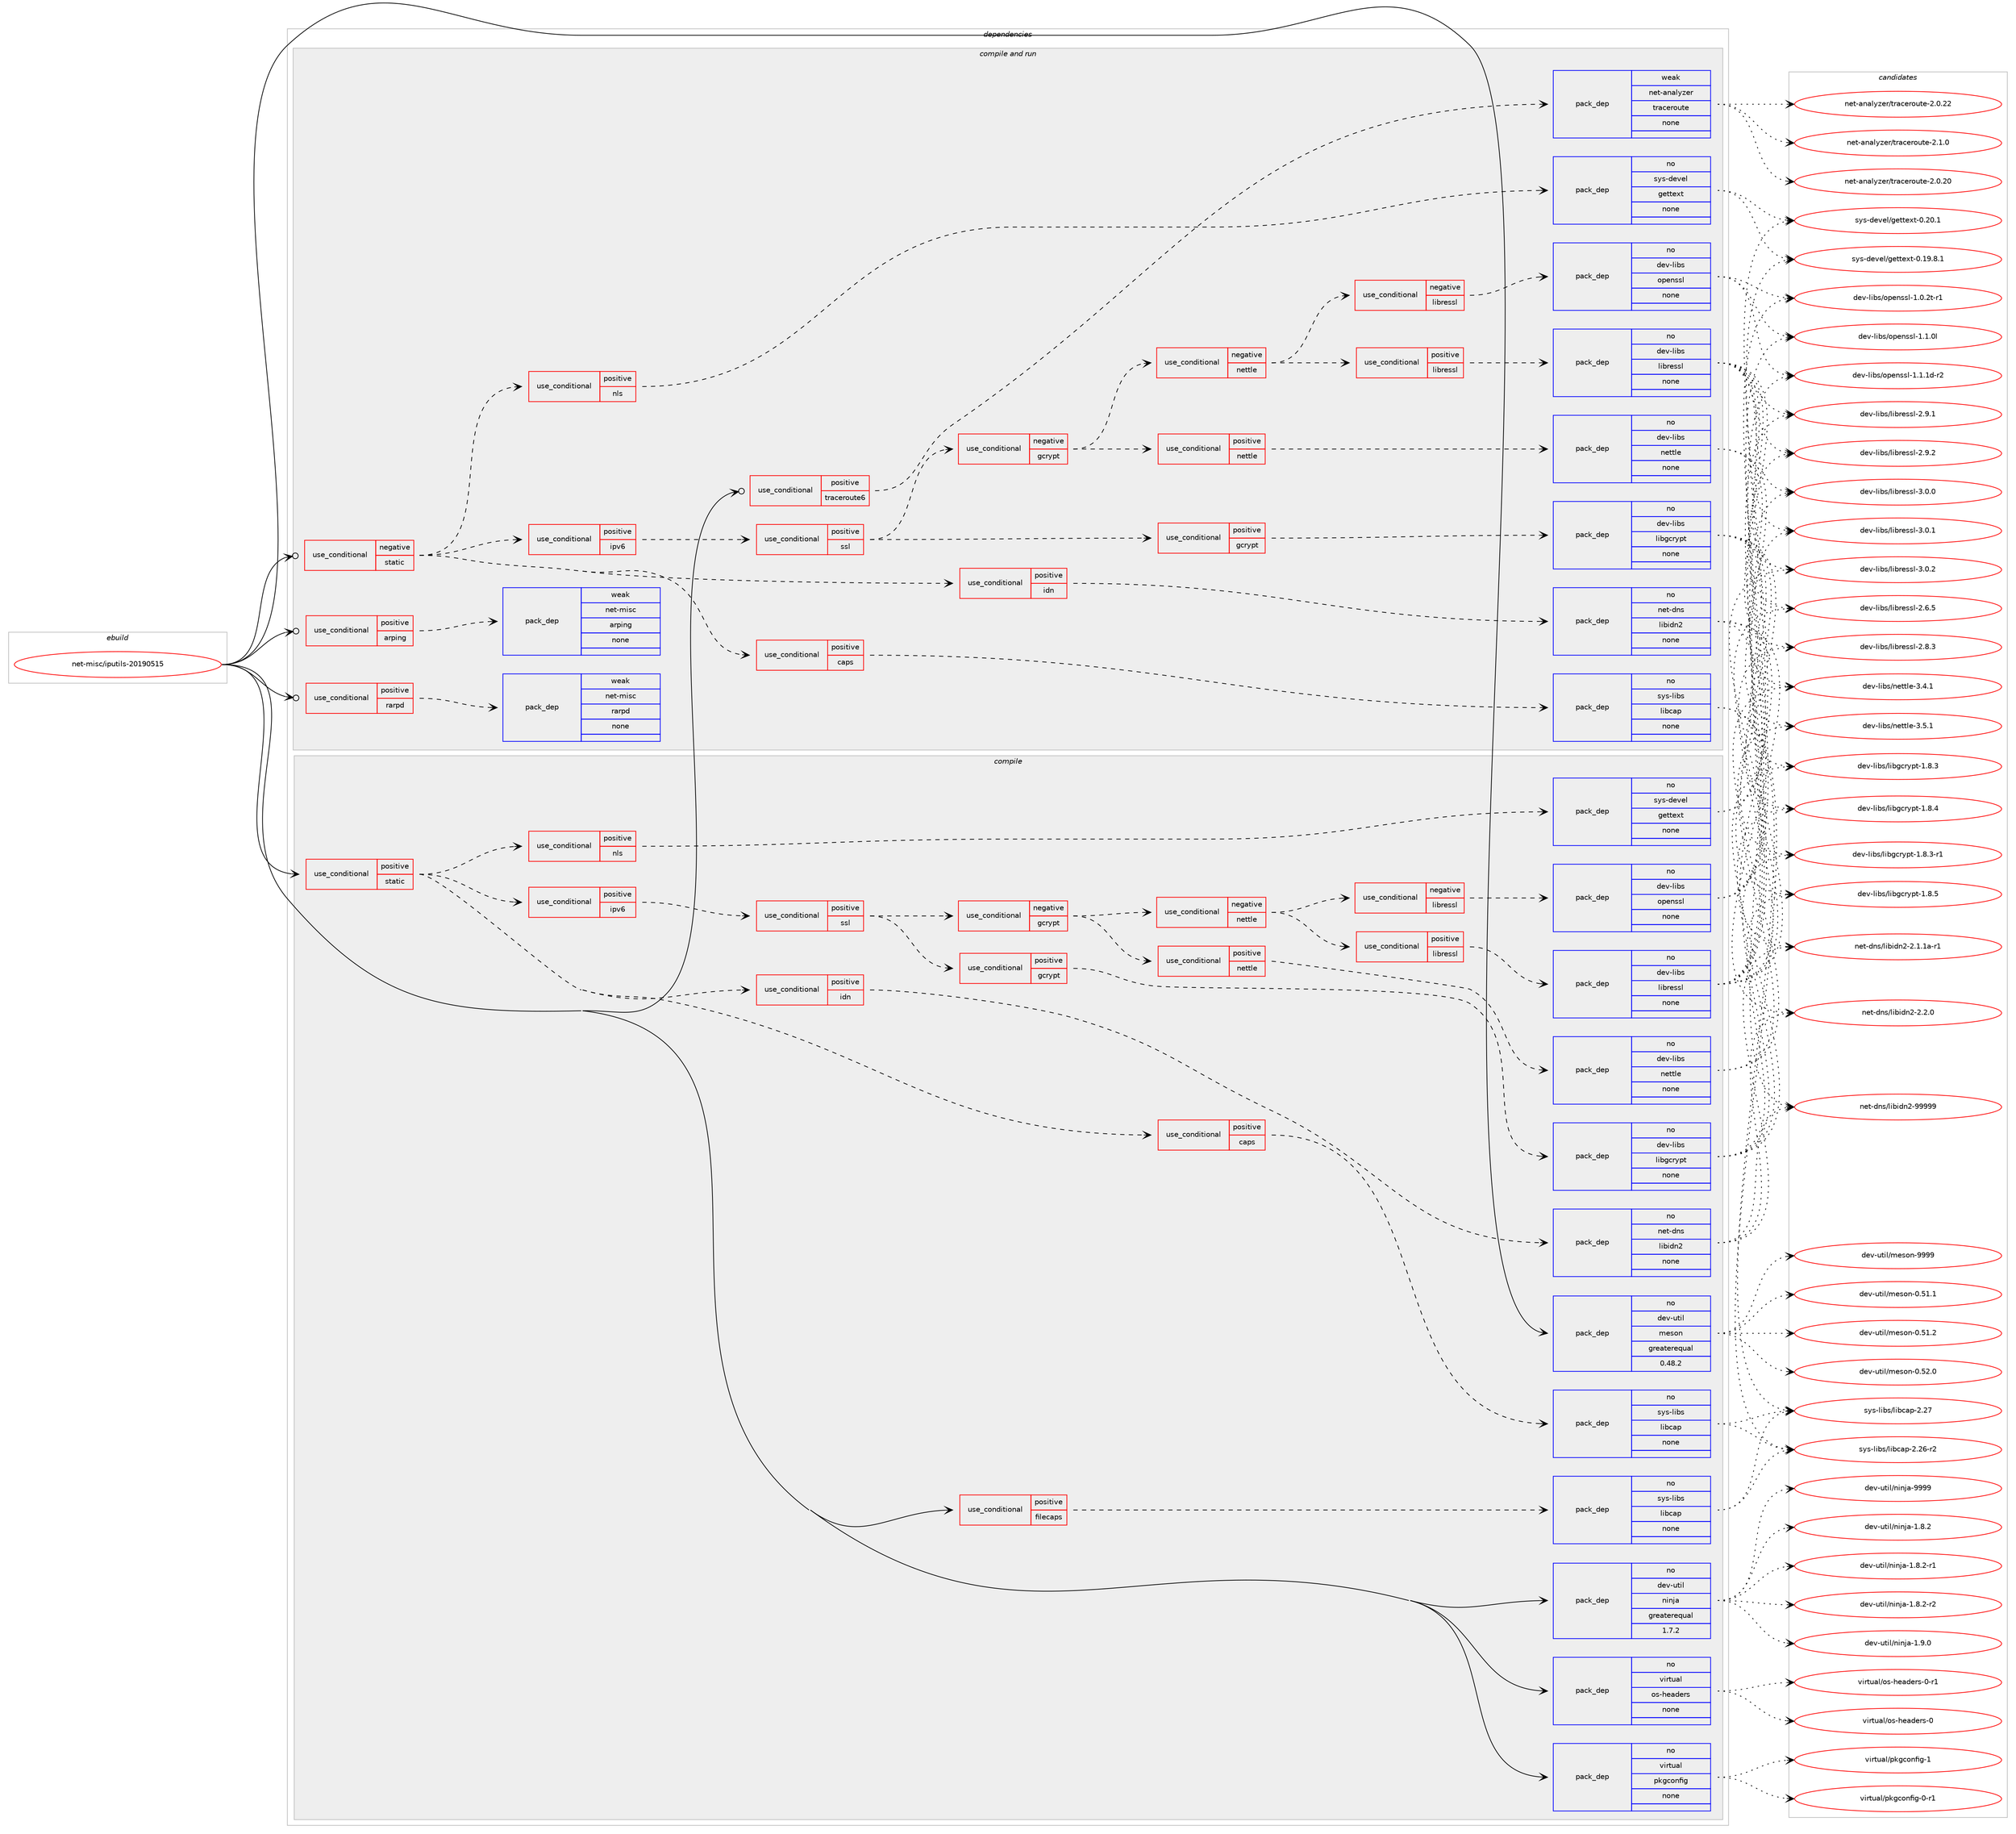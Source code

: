 digraph prolog {

# *************
# Graph options
# *************

newrank=true;
concentrate=true;
compound=true;
graph [rankdir=LR,fontname=Helvetica,fontsize=10,ranksep=1.5];#, ranksep=2.5, nodesep=0.2];
edge  [arrowhead=vee];
node  [fontname=Helvetica,fontsize=10];

# **********
# The ebuild
# **********

subgraph cluster_leftcol {
color=gray;
rank=same;
label=<<i>ebuild</i>>;
id [label="net-misc/iputils-20190515", color=red, width=4, href="../net-misc/iputils-20190515.svg"];
}

# ****************
# The dependencies
# ****************

subgraph cluster_midcol {
color=gray;
label=<<i>dependencies</i>>;
subgraph cluster_compile {
fillcolor="#eeeeee";
style=filled;
label=<<i>compile</i>>;
subgraph cond203311 {
dependency833709 [label=<<TABLE BORDER="0" CELLBORDER="1" CELLSPACING="0" CELLPADDING="4"><TR><TD ROWSPAN="3" CELLPADDING="10">use_conditional</TD></TR><TR><TD>positive</TD></TR><TR><TD>filecaps</TD></TR></TABLE>>, shape=none, color=red];
subgraph pack615785 {
dependency833710 [label=<<TABLE BORDER="0" CELLBORDER="1" CELLSPACING="0" CELLPADDING="4" WIDTH="220"><TR><TD ROWSPAN="6" CELLPADDING="30">pack_dep</TD></TR><TR><TD WIDTH="110">no</TD></TR><TR><TD>sys-libs</TD></TR><TR><TD>libcap</TD></TR><TR><TD>none</TD></TR><TR><TD></TD></TR></TABLE>>, shape=none, color=blue];
}
dependency833709:e -> dependency833710:w [weight=20,style="dashed",arrowhead="vee"];
}
id:e -> dependency833709:w [weight=20,style="solid",arrowhead="vee"];
subgraph cond203312 {
dependency833711 [label=<<TABLE BORDER="0" CELLBORDER="1" CELLSPACING="0" CELLPADDING="4"><TR><TD ROWSPAN="3" CELLPADDING="10">use_conditional</TD></TR><TR><TD>positive</TD></TR><TR><TD>static</TD></TR></TABLE>>, shape=none, color=red];
subgraph cond203313 {
dependency833712 [label=<<TABLE BORDER="0" CELLBORDER="1" CELLSPACING="0" CELLPADDING="4"><TR><TD ROWSPAN="3" CELLPADDING="10">use_conditional</TD></TR><TR><TD>positive</TD></TR><TR><TD>caps</TD></TR></TABLE>>, shape=none, color=red];
subgraph pack615786 {
dependency833713 [label=<<TABLE BORDER="0" CELLBORDER="1" CELLSPACING="0" CELLPADDING="4" WIDTH="220"><TR><TD ROWSPAN="6" CELLPADDING="30">pack_dep</TD></TR><TR><TD WIDTH="110">no</TD></TR><TR><TD>sys-libs</TD></TR><TR><TD>libcap</TD></TR><TR><TD>none</TD></TR><TR><TD></TD></TR></TABLE>>, shape=none, color=blue];
}
dependency833712:e -> dependency833713:w [weight=20,style="dashed",arrowhead="vee"];
}
dependency833711:e -> dependency833712:w [weight=20,style="dashed",arrowhead="vee"];
subgraph cond203314 {
dependency833714 [label=<<TABLE BORDER="0" CELLBORDER="1" CELLSPACING="0" CELLPADDING="4"><TR><TD ROWSPAN="3" CELLPADDING="10">use_conditional</TD></TR><TR><TD>positive</TD></TR><TR><TD>idn</TD></TR></TABLE>>, shape=none, color=red];
subgraph pack615787 {
dependency833715 [label=<<TABLE BORDER="0" CELLBORDER="1" CELLSPACING="0" CELLPADDING="4" WIDTH="220"><TR><TD ROWSPAN="6" CELLPADDING="30">pack_dep</TD></TR><TR><TD WIDTH="110">no</TD></TR><TR><TD>net-dns</TD></TR><TR><TD>libidn2</TD></TR><TR><TD>none</TD></TR><TR><TD></TD></TR></TABLE>>, shape=none, color=blue];
}
dependency833714:e -> dependency833715:w [weight=20,style="dashed",arrowhead="vee"];
}
dependency833711:e -> dependency833714:w [weight=20,style="dashed",arrowhead="vee"];
subgraph cond203315 {
dependency833716 [label=<<TABLE BORDER="0" CELLBORDER="1" CELLSPACING="0" CELLPADDING="4"><TR><TD ROWSPAN="3" CELLPADDING="10">use_conditional</TD></TR><TR><TD>positive</TD></TR><TR><TD>ipv6</TD></TR></TABLE>>, shape=none, color=red];
subgraph cond203316 {
dependency833717 [label=<<TABLE BORDER="0" CELLBORDER="1" CELLSPACING="0" CELLPADDING="4"><TR><TD ROWSPAN="3" CELLPADDING="10">use_conditional</TD></TR><TR><TD>positive</TD></TR><TR><TD>ssl</TD></TR></TABLE>>, shape=none, color=red];
subgraph cond203317 {
dependency833718 [label=<<TABLE BORDER="0" CELLBORDER="1" CELLSPACING="0" CELLPADDING="4"><TR><TD ROWSPAN="3" CELLPADDING="10">use_conditional</TD></TR><TR><TD>positive</TD></TR><TR><TD>gcrypt</TD></TR></TABLE>>, shape=none, color=red];
subgraph pack615788 {
dependency833719 [label=<<TABLE BORDER="0" CELLBORDER="1" CELLSPACING="0" CELLPADDING="4" WIDTH="220"><TR><TD ROWSPAN="6" CELLPADDING="30">pack_dep</TD></TR><TR><TD WIDTH="110">no</TD></TR><TR><TD>dev-libs</TD></TR><TR><TD>libgcrypt</TD></TR><TR><TD>none</TD></TR><TR><TD></TD></TR></TABLE>>, shape=none, color=blue];
}
dependency833718:e -> dependency833719:w [weight=20,style="dashed",arrowhead="vee"];
}
dependency833717:e -> dependency833718:w [weight=20,style="dashed",arrowhead="vee"];
subgraph cond203318 {
dependency833720 [label=<<TABLE BORDER="0" CELLBORDER="1" CELLSPACING="0" CELLPADDING="4"><TR><TD ROWSPAN="3" CELLPADDING="10">use_conditional</TD></TR><TR><TD>negative</TD></TR><TR><TD>gcrypt</TD></TR></TABLE>>, shape=none, color=red];
subgraph cond203319 {
dependency833721 [label=<<TABLE BORDER="0" CELLBORDER="1" CELLSPACING="0" CELLPADDING="4"><TR><TD ROWSPAN="3" CELLPADDING="10">use_conditional</TD></TR><TR><TD>positive</TD></TR><TR><TD>nettle</TD></TR></TABLE>>, shape=none, color=red];
subgraph pack615789 {
dependency833722 [label=<<TABLE BORDER="0" CELLBORDER="1" CELLSPACING="0" CELLPADDING="4" WIDTH="220"><TR><TD ROWSPAN="6" CELLPADDING="30">pack_dep</TD></TR><TR><TD WIDTH="110">no</TD></TR><TR><TD>dev-libs</TD></TR><TR><TD>nettle</TD></TR><TR><TD>none</TD></TR><TR><TD></TD></TR></TABLE>>, shape=none, color=blue];
}
dependency833721:e -> dependency833722:w [weight=20,style="dashed",arrowhead="vee"];
}
dependency833720:e -> dependency833721:w [weight=20,style="dashed",arrowhead="vee"];
subgraph cond203320 {
dependency833723 [label=<<TABLE BORDER="0" CELLBORDER="1" CELLSPACING="0" CELLPADDING="4"><TR><TD ROWSPAN="3" CELLPADDING="10">use_conditional</TD></TR><TR><TD>negative</TD></TR><TR><TD>nettle</TD></TR></TABLE>>, shape=none, color=red];
subgraph cond203321 {
dependency833724 [label=<<TABLE BORDER="0" CELLBORDER="1" CELLSPACING="0" CELLPADDING="4"><TR><TD ROWSPAN="3" CELLPADDING="10">use_conditional</TD></TR><TR><TD>positive</TD></TR><TR><TD>libressl</TD></TR></TABLE>>, shape=none, color=red];
subgraph pack615790 {
dependency833725 [label=<<TABLE BORDER="0" CELLBORDER="1" CELLSPACING="0" CELLPADDING="4" WIDTH="220"><TR><TD ROWSPAN="6" CELLPADDING="30">pack_dep</TD></TR><TR><TD WIDTH="110">no</TD></TR><TR><TD>dev-libs</TD></TR><TR><TD>libressl</TD></TR><TR><TD>none</TD></TR><TR><TD></TD></TR></TABLE>>, shape=none, color=blue];
}
dependency833724:e -> dependency833725:w [weight=20,style="dashed",arrowhead="vee"];
}
dependency833723:e -> dependency833724:w [weight=20,style="dashed",arrowhead="vee"];
subgraph cond203322 {
dependency833726 [label=<<TABLE BORDER="0" CELLBORDER="1" CELLSPACING="0" CELLPADDING="4"><TR><TD ROWSPAN="3" CELLPADDING="10">use_conditional</TD></TR><TR><TD>negative</TD></TR><TR><TD>libressl</TD></TR></TABLE>>, shape=none, color=red];
subgraph pack615791 {
dependency833727 [label=<<TABLE BORDER="0" CELLBORDER="1" CELLSPACING="0" CELLPADDING="4" WIDTH="220"><TR><TD ROWSPAN="6" CELLPADDING="30">pack_dep</TD></TR><TR><TD WIDTH="110">no</TD></TR><TR><TD>dev-libs</TD></TR><TR><TD>openssl</TD></TR><TR><TD>none</TD></TR><TR><TD></TD></TR></TABLE>>, shape=none, color=blue];
}
dependency833726:e -> dependency833727:w [weight=20,style="dashed",arrowhead="vee"];
}
dependency833723:e -> dependency833726:w [weight=20,style="dashed",arrowhead="vee"];
}
dependency833720:e -> dependency833723:w [weight=20,style="dashed",arrowhead="vee"];
}
dependency833717:e -> dependency833720:w [weight=20,style="dashed",arrowhead="vee"];
}
dependency833716:e -> dependency833717:w [weight=20,style="dashed",arrowhead="vee"];
}
dependency833711:e -> dependency833716:w [weight=20,style="dashed",arrowhead="vee"];
subgraph cond203323 {
dependency833728 [label=<<TABLE BORDER="0" CELLBORDER="1" CELLSPACING="0" CELLPADDING="4"><TR><TD ROWSPAN="3" CELLPADDING="10">use_conditional</TD></TR><TR><TD>positive</TD></TR><TR><TD>nls</TD></TR></TABLE>>, shape=none, color=red];
subgraph pack615792 {
dependency833729 [label=<<TABLE BORDER="0" CELLBORDER="1" CELLSPACING="0" CELLPADDING="4" WIDTH="220"><TR><TD ROWSPAN="6" CELLPADDING="30">pack_dep</TD></TR><TR><TD WIDTH="110">no</TD></TR><TR><TD>sys-devel</TD></TR><TR><TD>gettext</TD></TR><TR><TD>none</TD></TR><TR><TD></TD></TR></TABLE>>, shape=none, color=blue];
}
dependency833728:e -> dependency833729:w [weight=20,style="dashed",arrowhead="vee"];
}
dependency833711:e -> dependency833728:w [weight=20,style="dashed",arrowhead="vee"];
}
id:e -> dependency833711:w [weight=20,style="solid",arrowhead="vee"];
subgraph pack615793 {
dependency833730 [label=<<TABLE BORDER="0" CELLBORDER="1" CELLSPACING="0" CELLPADDING="4" WIDTH="220"><TR><TD ROWSPAN="6" CELLPADDING="30">pack_dep</TD></TR><TR><TD WIDTH="110">no</TD></TR><TR><TD>dev-util</TD></TR><TR><TD>meson</TD></TR><TR><TD>greaterequal</TD></TR><TR><TD>0.48.2</TD></TR></TABLE>>, shape=none, color=blue];
}
id:e -> dependency833730:w [weight=20,style="solid",arrowhead="vee"];
subgraph pack615794 {
dependency833731 [label=<<TABLE BORDER="0" CELLBORDER="1" CELLSPACING="0" CELLPADDING="4" WIDTH="220"><TR><TD ROWSPAN="6" CELLPADDING="30">pack_dep</TD></TR><TR><TD WIDTH="110">no</TD></TR><TR><TD>dev-util</TD></TR><TR><TD>ninja</TD></TR><TR><TD>greaterequal</TD></TR><TR><TD>1.7.2</TD></TR></TABLE>>, shape=none, color=blue];
}
id:e -> dependency833731:w [weight=20,style="solid",arrowhead="vee"];
subgraph pack615795 {
dependency833732 [label=<<TABLE BORDER="0" CELLBORDER="1" CELLSPACING="0" CELLPADDING="4" WIDTH="220"><TR><TD ROWSPAN="6" CELLPADDING="30">pack_dep</TD></TR><TR><TD WIDTH="110">no</TD></TR><TR><TD>virtual</TD></TR><TR><TD>os-headers</TD></TR><TR><TD>none</TD></TR><TR><TD></TD></TR></TABLE>>, shape=none, color=blue];
}
id:e -> dependency833732:w [weight=20,style="solid",arrowhead="vee"];
subgraph pack615796 {
dependency833733 [label=<<TABLE BORDER="0" CELLBORDER="1" CELLSPACING="0" CELLPADDING="4" WIDTH="220"><TR><TD ROWSPAN="6" CELLPADDING="30">pack_dep</TD></TR><TR><TD WIDTH="110">no</TD></TR><TR><TD>virtual</TD></TR><TR><TD>pkgconfig</TD></TR><TR><TD>none</TD></TR><TR><TD></TD></TR></TABLE>>, shape=none, color=blue];
}
id:e -> dependency833733:w [weight=20,style="solid",arrowhead="vee"];
}
subgraph cluster_compileandrun {
fillcolor="#eeeeee";
style=filled;
label=<<i>compile and run</i>>;
subgraph cond203324 {
dependency833734 [label=<<TABLE BORDER="0" CELLBORDER="1" CELLSPACING="0" CELLPADDING="4"><TR><TD ROWSPAN="3" CELLPADDING="10">use_conditional</TD></TR><TR><TD>negative</TD></TR><TR><TD>static</TD></TR></TABLE>>, shape=none, color=red];
subgraph cond203325 {
dependency833735 [label=<<TABLE BORDER="0" CELLBORDER="1" CELLSPACING="0" CELLPADDING="4"><TR><TD ROWSPAN="3" CELLPADDING="10">use_conditional</TD></TR><TR><TD>positive</TD></TR><TR><TD>caps</TD></TR></TABLE>>, shape=none, color=red];
subgraph pack615797 {
dependency833736 [label=<<TABLE BORDER="0" CELLBORDER="1" CELLSPACING="0" CELLPADDING="4" WIDTH="220"><TR><TD ROWSPAN="6" CELLPADDING="30">pack_dep</TD></TR><TR><TD WIDTH="110">no</TD></TR><TR><TD>sys-libs</TD></TR><TR><TD>libcap</TD></TR><TR><TD>none</TD></TR><TR><TD></TD></TR></TABLE>>, shape=none, color=blue];
}
dependency833735:e -> dependency833736:w [weight=20,style="dashed",arrowhead="vee"];
}
dependency833734:e -> dependency833735:w [weight=20,style="dashed",arrowhead="vee"];
subgraph cond203326 {
dependency833737 [label=<<TABLE BORDER="0" CELLBORDER="1" CELLSPACING="0" CELLPADDING="4"><TR><TD ROWSPAN="3" CELLPADDING="10">use_conditional</TD></TR><TR><TD>positive</TD></TR><TR><TD>idn</TD></TR></TABLE>>, shape=none, color=red];
subgraph pack615798 {
dependency833738 [label=<<TABLE BORDER="0" CELLBORDER="1" CELLSPACING="0" CELLPADDING="4" WIDTH="220"><TR><TD ROWSPAN="6" CELLPADDING="30">pack_dep</TD></TR><TR><TD WIDTH="110">no</TD></TR><TR><TD>net-dns</TD></TR><TR><TD>libidn2</TD></TR><TR><TD>none</TD></TR><TR><TD></TD></TR></TABLE>>, shape=none, color=blue];
}
dependency833737:e -> dependency833738:w [weight=20,style="dashed",arrowhead="vee"];
}
dependency833734:e -> dependency833737:w [weight=20,style="dashed",arrowhead="vee"];
subgraph cond203327 {
dependency833739 [label=<<TABLE BORDER="0" CELLBORDER="1" CELLSPACING="0" CELLPADDING="4"><TR><TD ROWSPAN="3" CELLPADDING="10">use_conditional</TD></TR><TR><TD>positive</TD></TR><TR><TD>ipv6</TD></TR></TABLE>>, shape=none, color=red];
subgraph cond203328 {
dependency833740 [label=<<TABLE BORDER="0" CELLBORDER="1" CELLSPACING="0" CELLPADDING="4"><TR><TD ROWSPAN="3" CELLPADDING="10">use_conditional</TD></TR><TR><TD>positive</TD></TR><TR><TD>ssl</TD></TR></TABLE>>, shape=none, color=red];
subgraph cond203329 {
dependency833741 [label=<<TABLE BORDER="0" CELLBORDER="1" CELLSPACING="0" CELLPADDING="4"><TR><TD ROWSPAN="3" CELLPADDING="10">use_conditional</TD></TR><TR><TD>positive</TD></TR><TR><TD>gcrypt</TD></TR></TABLE>>, shape=none, color=red];
subgraph pack615799 {
dependency833742 [label=<<TABLE BORDER="0" CELLBORDER="1" CELLSPACING="0" CELLPADDING="4" WIDTH="220"><TR><TD ROWSPAN="6" CELLPADDING="30">pack_dep</TD></TR><TR><TD WIDTH="110">no</TD></TR><TR><TD>dev-libs</TD></TR><TR><TD>libgcrypt</TD></TR><TR><TD>none</TD></TR><TR><TD></TD></TR></TABLE>>, shape=none, color=blue];
}
dependency833741:e -> dependency833742:w [weight=20,style="dashed",arrowhead="vee"];
}
dependency833740:e -> dependency833741:w [weight=20,style="dashed",arrowhead="vee"];
subgraph cond203330 {
dependency833743 [label=<<TABLE BORDER="0" CELLBORDER="1" CELLSPACING="0" CELLPADDING="4"><TR><TD ROWSPAN="3" CELLPADDING="10">use_conditional</TD></TR><TR><TD>negative</TD></TR><TR><TD>gcrypt</TD></TR></TABLE>>, shape=none, color=red];
subgraph cond203331 {
dependency833744 [label=<<TABLE BORDER="0" CELLBORDER="1" CELLSPACING="0" CELLPADDING="4"><TR><TD ROWSPAN="3" CELLPADDING="10">use_conditional</TD></TR><TR><TD>positive</TD></TR><TR><TD>nettle</TD></TR></TABLE>>, shape=none, color=red];
subgraph pack615800 {
dependency833745 [label=<<TABLE BORDER="0" CELLBORDER="1" CELLSPACING="0" CELLPADDING="4" WIDTH="220"><TR><TD ROWSPAN="6" CELLPADDING="30">pack_dep</TD></TR><TR><TD WIDTH="110">no</TD></TR><TR><TD>dev-libs</TD></TR><TR><TD>nettle</TD></TR><TR><TD>none</TD></TR><TR><TD></TD></TR></TABLE>>, shape=none, color=blue];
}
dependency833744:e -> dependency833745:w [weight=20,style="dashed",arrowhead="vee"];
}
dependency833743:e -> dependency833744:w [weight=20,style="dashed",arrowhead="vee"];
subgraph cond203332 {
dependency833746 [label=<<TABLE BORDER="0" CELLBORDER="1" CELLSPACING="0" CELLPADDING="4"><TR><TD ROWSPAN="3" CELLPADDING="10">use_conditional</TD></TR><TR><TD>negative</TD></TR><TR><TD>nettle</TD></TR></TABLE>>, shape=none, color=red];
subgraph cond203333 {
dependency833747 [label=<<TABLE BORDER="0" CELLBORDER="1" CELLSPACING="0" CELLPADDING="4"><TR><TD ROWSPAN="3" CELLPADDING="10">use_conditional</TD></TR><TR><TD>positive</TD></TR><TR><TD>libressl</TD></TR></TABLE>>, shape=none, color=red];
subgraph pack615801 {
dependency833748 [label=<<TABLE BORDER="0" CELLBORDER="1" CELLSPACING="0" CELLPADDING="4" WIDTH="220"><TR><TD ROWSPAN="6" CELLPADDING="30">pack_dep</TD></TR><TR><TD WIDTH="110">no</TD></TR><TR><TD>dev-libs</TD></TR><TR><TD>libressl</TD></TR><TR><TD>none</TD></TR><TR><TD></TD></TR></TABLE>>, shape=none, color=blue];
}
dependency833747:e -> dependency833748:w [weight=20,style="dashed",arrowhead="vee"];
}
dependency833746:e -> dependency833747:w [weight=20,style="dashed",arrowhead="vee"];
subgraph cond203334 {
dependency833749 [label=<<TABLE BORDER="0" CELLBORDER="1" CELLSPACING="0" CELLPADDING="4"><TR><TD ROWSPAN="3" CELLPADDING="10">use_conditional</TD></TR><TR><TD>negative</TD></TR><TR><TD>libressl</TD></TR></TABLE>>, shape=none, color=red];
subgraph pack615802 {
dependency833750 [label=<<TABLE BORDER="0" CELLBORDER="1" CELLSPACING="0" CELLPADDING="4" WIDTH="220"><TR><TD ROWSPAN="6" CELLPADDING="30">pack_dep</TD></TR><TR><TD WIDTH="110">no</TD></TR><TR><TD>dev-libs</TD></TR><TR><TD>openssl</TD></TR><TR><TD>none</TD></TR><TR><TD></TD></TR></TABLE>>, shape=none, color=blue];
}
dependency833749:e -> dependency833750:w [weight=20,style="dashed",arrowhead="vee"];
}
dependency833746:e -> dependency833749:w [weight=20,style="dashed",arrowhead="vee"];
}
dependency833743:e -> dependency833746:w [weight=20,style="dashed",arrowhead="vee"];
}
dependency833740:e -> dependency833743:w [weight=20,style="dashed",arrowhead="vee"];
}
dependency833739:e -> dependency833740:w [weight=20,style="dashed",arrowhead="vee"];
}
dependency833734:e -> dependency833739:w [weight=20,style="dashed",arrowhead="vee"];
subgraph cond203335 {
dependency833751 [label=<<TABLE BORDER="0" CELLBORDER="1" CELLSPACING="0" CELLPADDING="4"><TR><TD ROWSPAN="3" CELLPADDING="10">use_conditional</TD></TR><TR><TD>positive</TD></TR><TR><TD>nls</TD></TR></TABLE>>, shape=none, color=red];
subgraph pack615803 {
dependency833752 [label=<<TABLE BORDER="0" CELLBORDER="1" CELLSPACING="0" CELLPADDING="4" WIDTH="220"><TR><TD ROWSPAN="6" CELLPADDING="30">pack_dep</TD></TR><TR><TD WIDTH="110">no</TD></TR><TR><TD>sys-devel</TD></TR><TR><TD>gettext</TD></TR><TR><TD>none</TD></TR><TR><TD></TD></TR></TABLE>>, shape=none, color=blue];
}
dependency833751:e -> dependency833752:w [weight=20,style="dashed",arrowhead="vee"];
}
dependency833734:e -> dependency833751:w [weight=20,style="dashed",arrowhead="vee"];
}
id:e -> dependency833734:w [weight=20,style="solid",arrowhead="odotvee"];
subgraph cond203336 {
dependency833753 [label=<<TABLE BORDER="0" CELLBORDER="1" CELLSPACING="0" CELLPADDING="4"><TR><TD ROWSPAN="3" CELLPADDING="10">use_conditional</TD></TR><TR><TD>positive</TD></TR><TR><TD>arping</TD></TR></TABLE>>, shape=none, color=red];
subgraph pack615804 {
dependency833754 [label=<<TABLE BORDER="0" CELLBORDER="1" CELLSPACING="0" CELLPADDING="4" WIDTH="220"><TR><TD ROWSPAN="6" CELLPADDING="30">pack_dep</TD></TR><TR><TD WIDTH="110">weak</TD></TR><TR><TD>net-misc</TD></TR><TR><TD>arping</TD></TR><TR><TD>none</TD></TR><TR><TD></TD></TR></TABLE>>, shape=none, color=blue];
}
dependency833753:e -> dependency833754:w [weight=20,style="dashed",arrowhead="vee"];
}
id:e -> dependency833753:w [weight=20,style="solid",arrowhead="odotvee"];
subgraph cond203337 {
dependency833755 [label=<<TABLE BORDER="0" CELLBORDER="1" CELLSPACING="0" CELLPADDING="4"><TR><TD ROWSPAN="3" CELLPADDING="10">use_conditional</TD></TR><TR><TD>positive</TD></TR><TR><TD>rarpd</TD></TR></TABLE>>, shape=none, color=red];
subgraph pack615805 {
dependency833756 [label=<<TABLE BORDER="0" CELLBORDER="1" CELLSPACING="0" CELLPADDING="4" WIDTH="220"><TR><TD ROWSPAN="6" CELLPADDING="30">pack_dep</TD></TR><TR><TD WIDTH="110">weak</TD></TR><TR><TD>net-misc</TD></TR><TR><TD>rarpd</TD></TR><TR><TD>none</TD></TR><TR><TD></TD></TR></TABLE>>, shape=none, color=blue];
}
dependency833755:e -> dependency833756:w [weight=20,style="dashed",arrowhead="vee"];
}
id:e -> dependency833755:w [weight=20,style="solid",arrowhead="odotvee"];
subgraph cond203338 {
dependency833757 [label=<<TABLE BORDER="0" CELLBORDER="1" CELLSPACING="0" CELLPADDING="4"><TR><TD ROWSPAN="3" CELLPADDING="10">use_conditional</TD></TR><TR><TD>positive</TD></TR><TR><TD>traceroute6</TD></TR></TABLE>>, shape=none, color=red];
subgraph pack615806 {
dependency833758 [label=<<TABLE BORDER="0" CELLBORDER="1" CELLSPACING="0" CELLPADDING="4" WIDTH="220"><TR><TD ROWSPAN="6" CELLPADDING="30">pack_dep</TD></TR><TR><TD WIDTH="110">weak</TD></TR><TR><TD>net-analyzer</TD></TR><TR><TD>traceroute</TD></TR><TR><TD>none</TD></TR><TR><TD></TD></TR></TABLE>>, shape=none, color=blue];
}
dependency833757:e -> dependency833758:w [weight=20,style="dashed",arrowhead="vee"];
}
id:e -> dependency833757:w [weight=20,style="solid",arrowhead="odotvee"];
}
subgraph cluster_run {
fillcolor="#eeeeee";
style=filled;
label=<<i>run</i>>;
}
}

# **************
# The candidates
# **************

subgraph cluster_choices {
rank=same;
color=gray;
label=<<i>candidates</i>>;

subgraph choice615785 {
color=black;
nodesep=1;
choice11512111545108105981154710810598999711245504650544511450 [label="sys-libs/libcap-2.26-r2", color=red, width=4,href="../sys-libs/libcap-2.26-r2.svg"];
choice1151211154510810598115471081059899971124550465055 [label="sys-libs/libcap-2.27", color=red, width=4,href="../sys-libs/libcap-2.27.svg"];
dependency833710:e -> choice11512111545108105981154710810598999711245504650544511450:w [style=dotted,weight="100"];
dependency833710:e -> choice1151211154510810598115471081059899971124550465055:w [style=dotted,weight="100"];
}
subgraph choice615786 {
color=black;
nodesep=1;
choice11512111545108105981154710810598999711245504650544511450 [label="sys-libs/libcap-2.26-r2", color=red, width=4,href="../sys-libs/libcap-2.26-r2.svg"];
choice1151211154510810598115471081059899971124550465055 [label="sys-libs/libcap-2.27", color=red, width=4,href="../sys-libs/libcap-2.27.svg"];
dependency833713:e -> choice11512111545108105981154710810598999711245504650544511450:w [style=dotted,weight="100"];
dependency833713:e -> choice1151211154510810598115471081059899971124550465055:w [style=dotted,weight="100"];
}
subgraph choice615787 {
color=black;
nodesep=1;
choice11010111645100110115471081059810510011050455046494649974511449 [label="net-dns/libidn2-2.1.1a-r1", color=red, width=4,href="../net-dns/libidn2-2.1.1a-r1.svg"];
choice11010111645100110115471081059810510011050455046504648 [label="net-dns/libidn2-2.2.0", color=red, width=4,href="../net-dns/libidn2-2.2.0.svg"];
choice11010111645100110115471081059810510011050455757575757 [label="net-dns/libidn2-99999", color=red, width=4,href="../net-dns/libidn2-99999.svg"];
dependency833715:e -> choice11010111645100110115471081059810510011050455046494649974511449:w [style=dotted,weight="100"];
dependency833715:e -> choice11010111645100110115471081059810510011050455046504648:w [style=dotted,weight="100"];
dependency833715:e -> choice11010111645100110115471081059810510011050455757575757:w [style=dotted,weight="100"];
}
subgraph choice615788 {
color=black;
nodesep=1;
choice1001011184510810598115471081059810399114121112116454946564651 [label="dev-libs/libgcrypt-1.8.3", color=red, width=4,href="../dev-libs/libgcrypt-1.8.3.svg"];
choice10010111845108105981154710810598103991141211121164549465646514511449 [label="dev-libs/libgcrypt-1.8.3-r1", color=red, width=4,href="../dev-libs/libgcrypt-1.8.3-r1.svg"];
choice1001011184510810598115471081059810399114121112116454946564652 [label="dev-libs/libgcrypt-1.8.4", color=red, width=4,href="../dev-libs/libgcrypt-1.8.4.svg"];
choice1001011184510810598115471081059810399114121112116454946564653 [label="dev-libs/libgcrypt-1.8.5", color=red, width=4,href="../dev-libs/libgcrypt-1.8.5.svg"];
dependency833719:e -> choice1001011184510810598115471081059810399114121112116454946564651:w [style=dotted,weight="100"];
dependency833719:e -> choice10010111845108105981154710810598103991141211121164549465646514511449:w [style=dotted,weight="100"];
dependency833719:e -> choice1001011184510810598115471081059810399114121112116454946564652:w [style=dotted,weight="100"];
dependency833719:e -> choice1001011184510810598115471081059810399114121112116454946564653:w [style=dotted,weight="100"];
}
subgraph choice615789 {
color=black;
nodesep=1;
choice100101118451081059811547110101116116108101455146524649 [label="dev-libs/nettle-3.4.1", color=red, width=4,href="../dev-libs/nettle-3.4.1.svg"];
choice100101118451081059811547110101116116108101455146534649 [label="dev-libs/nettle-3.5.1", color=red, width=4,href="../dev-libs/nettle-3.5.1.svg"];
dependency833722:e -> choice100101118451081059811547110101116116108101455146524649:w [style=dotted,weight="100"];
dependency833722:e -> choice100101118451081059811547110101116116108101455146534649:w [style=dotted,weight="100"];
}
subgraph choice615790 {
color=black;
nodesep=1;
choice10010111845108105981154710810598114101115115108455046544653 [label="dev-libs/libressl-2.6.5", color=red, width=4,href="../dev-libs/libressl-2.6.5.svg"];
choice10010111845108105981154710810598114101115115108455046564651 [label="dev-libs/libressl-2.8.3", color=red, width=4,href="../dev-libs/libressl-2.8.3.svg"];
choice10010111845108105981154710810598114101115115108455046574649 [label="dev-libs/libressl-2.9.1", color=red, width=4,href="../dev-libs/libressl-2.9.1.svg"];
choice10010111845108105981154710810598114101115115108455046574650 [label="dev-libs/libressl-2.9.2", color=red, width=4,href="../dev-libs/libressl-2.9.2.svg"];
choice10010111845108105981154710810598114101115115108455146484648 [label="dev-libs/libressl-3.0.0", color=red, width=4,href="../dev-libs/libressl-3.0.0.svg"];
choice10010111845108105981154710810598114101115115108455146484649 [label="dev-libs/libressl-3.0.1", color=red, width=4,href="../dev-libs/libressl-3.0.1.svg"];
choice10010111845108105981154710810598114101115115108455146484650 [label="dev-libs/libressl-3.0.2", color=red, width=4,href="../dev-libs/libressl-3.0.2.svg"];
dependency833725:e -> choice10010111845108105981154710810598114101115115108455046544653:w [style=dotted,weight="100"];
dependency833725:e -> choice10010111845108105981154710810598114101115115108455046564651:w [style=dotted,weight="100"];
dependency833725:e -> choice10010111845108105981154710810598114101115115108455046574649:w [style=dotted,weight="100"];
dependency833725:e -> choice10010111845108105981154710810598114101115115108455046574650:w [style=dotted,weight="100"];
dependency833725:e -> choice10010111845108105981154710810598114101115115108455146484648:w [style=dotted,weight="100"];
dependency833725:e -> choice10010111845108105981154710810598114101115115108455146484649:w [style=dotted,weight="100"];
dependency833725:e -> choice10010111845108105981154710810598114101115115108455146484650:w [style=dotted,weight="100"];
}
subgraph choice615791 {
color=black;
nodesep=1;
choice1001011184510810598115471111121011101151151084549464846501164511449 [label="dev-libs/openssl-1.0.2t-r1", color=red, width=4,href="../dev-libs/openssl-1.0.2t-r1.svg"];
choice100101118451081059811547111112101110115115108454946494648108 [label="dev-libs/openssl-1.1.0l", color=red, width=4,href="../dev-libs/openssl-1.1.0l.svg"];
choice1001011184510810598115471111121011101151151084549464946491004511450 [label="dev-libs/openssl-1.1.1d-r2", color=red, width=4,href="../dev-libs/openssl-1.1.1d-r2.svg"];
dependency833727:e -> choice1001011184510810598115471111121011101151151084549464846501164511449:w [style=dotted,weight="100"];
dependency833727:e -> choice100101118451081059811547111112101110115115108454946494648108:w [style=dotted,weight="100"];
dependency833727:e -> choice1001011184510810598115471111121011101151151084549464946491004511450:w [style=dotted,weight="100"];
}
subgraph choice615792 {
color=black;
nodesep=1;
choice1151211154510010111810110847103101116116101120116454846495746564649 [label="sys-devel/gettext-0.19.8.1", color=red, width=4,href="../sys-devel/gettext-0.19.8.1.svg"];
choice115121115451001011181011084710310111611610112011645484650484649 [label="sys-devel/gettext-0.20.1", color=red, width=4,href="../sys-devel/gettext-0.20.1.svg"];
dependency833729:e -> choice1151211154510010111810110847103101116116101120116454846495746564649:w [style=dotted,weight="100"];
dependency833729:e -> choice115121115451001011181011084710310111611610112011645484650484649:w [style=dotted,weight="100"];
}
subgraph choice615793 {
color=black;
nodesep=1;
choice100101118451171161051084710910111511111045484653494649 [label="dev-util/meson-0.51.1", color=red, width=4,href="../dev-util/meson-0.51.1.svg"];
choice100101118451171161051084710910111511111045484653494650 [label="dev-util/meson-0.51.2", color=red, width=4,href="../dev-util/meson-0.51.2.svg"];
choice100101118451171161051084710910111511111045484653504648 [label="dev-util/meson-0.52.0", color=red, width=4,href="../dev-util/meson-0.52.0.svg"];
choice10010111845117116105108471091011151111104557575757 [label="dev-util/meson-9999", color=red, width=4,href="../dev-util/meson-9999.svg"];
dependency833730:e -> choice100101118451171161051084710910111511111045484653494649:w [style=dotted,weight="100"];
dependency833730:e -> choice100101118451171161051084710910111511111045484653494650:w [style=dotted,weight="100"];
dependency833730:e -> choice100101118451171161051084710910111511111045484653504648:w [style=dotted,weight="100"];
dependency833730:e -> choice10010111845117116105108471091011151111104557575757:w [style=dotted,weight="100"];
}
subgraph choice615794 {
color=black;
nodesep=1;
choice100101118451171161051084711010511010697454946564650 [label="dev-util/ninja-1.8.2", color=red, width=4,href="../dev-util/ninja-1.8.2.svg"];
choice1001011184511711610510847110105110106974549465646504511449 [label="dev-util/ninja-1.8.2-r1", color=red, width=4,href="../dev-util/ninja-1.8.2-r1.svg"];
choice1001011184511711610510847110105110106974549465646504511450 [label="dev-util/ninja-1.8.2-r2", color=red, width=4,href="../dev-util/ninja-1.8.2-r2.svg"];
choice100101118451171161051084711010511010697454946574648 [label="dev-util/ninja-1.9.0", color=red, width=4,href="../dev-util/ninja-1.9.0.svg"];
choice1001011184511711610510847110105110106974557575757 [label="dev-util/ninja-9999", color=red, width=4,href="../dev-util/ninja-9999.svg"];
dependency833731:e -> choice100101118451171161051084711010511010697454946564650:w [style=dotted,weight="100"];
dependency833731:e -> choice1001011184511711610510847110105110106974549465646504511449:w [style=dotted,weight="100"];
dependency833731:e -> choice1001011184511711610510847110105110106974549465646504511450:w [style=dotted,weight="100"];
dependency833731:e -> choice100101118451171161051084711010511010697454946574648:w [style=dotted,weight="100"];
dependency833731:e -> choice1001011184511711610510847110105110106974557575757:w [style=dotted,weight="100"];
}
subgraph choice615795 {
color=black;
nodesep=1;
choice118105114116117971084711111545104101971001011141154548 [label="virtual/os-headers-0", color=red, width=4,href="../virtual/os-headers-0.svg"];
choice1181051141161179710847111115451041019710010111411545484511449 [label="virtual/os-headers-0-r1", color=red, width=4,href="../virtual/os-headers-0-r1.svg"];
dependency833732:e -> choice118105114116117971084711111545104101971001011141154548:w [style=dotted,weight="100"];
dependency833732:e -> choice1181051141161179710847111115451041019710010111411545484511449:w [style=dotted,weight="100"];
}
subgraph choice615796 {
color=black;
nodesep=1;
choice11810511411611797108471121071039911111010210510345484511449 [label="virtual/pkgconfig-0-r1", color=red, width=4,href="../virtual/pkgconfig-0-r1.svg"];
choice1181051141161179710847112107103991111101021051034549 [label="virtual/pkgconfig-1", color=red, width=4,href="../virtual/pkgconfig-1.svg"];
dependency833733:e -> choice11810511411611797108471121071039911111010210510345484511449:w [style=dotted,weight="100"];
dependency833733:e -> choice1181051141161179710847112107103991111101021051034549:w [style=dotted,weight="100"];
}
subgraph choice615797 {
color=black;
nodesep=1;
choice11512111545108105981154710810598999711245504650544511450 [label="sys-libs/libcap-2.26-r2", color=red, width=4,href="../sys-libs/libcap-2.26-r2.svg"];
choice1151211154510810598115471081059899971124550465055 [label="sys-libs/libcap-2.27", color=red, width=4,href="../sys-libs/libcap-2.27.svg"];
dependency833736:e -> choice11512111545108105981154710810598999711245504650544511450:w [style=dotted,weight="100"];
dependency833736:e -> choice1151211154510810598115471081059899971124550465055:w [style=dotted,weight="100"];
}
subgraph choice615798 {
color=black;
nodesep=1;
choice11010111645100110115471081059810510011050455046494649974511449 [label="net-dns/libidn2-2.1.1a-r1", color=red, width=4,href="../net-dns/libidn2-2.1.1a-r1.svg"];
choice11010111645100110115471081059810510011050455046504648 [label="net-dns/libidn2-2.2.0", color=red, width=4,href="../net-dns/libidn2-2.2.0.svg"];
choice11010111645100110115471081059810510011050455757575757 [label="net-dns/libidn2-99999", color=red, width=4,href="../net-dns/libidn2-99999.svg"];
dependency833738:e -> choice11010111645100110115471081059810510011050455046494649974511449:w [style=dotted,weight="100"];
dependency833738:e -> choice11010111645100110115471081059810510011050455046504648:w [style=dotted,weight="100"];
dependency833738:e -> choice11010111645100110115471081059810510011050455757575757:w [style=dotted,weight="100"];
}
subgraph choice615799 {
color=black;
nodesep=1;
choice1001011184510810598115471081059810399114121112116454946564651 [label="dev-libs/libgcrypt-1.8.3", color=red, width=4,href="../dev-libs/libgcrypt-1.8.3.svg"];
choice10010111845108105981154710810598103991141211121164549465646514511449 [label="dev-libs/libgcrypt-1.8.3-r1", color=red, width=4,href="../dev-libs/libgcrypt-1.8.3-r1.svg"];
choice1001011184510810598115471081059810399114121112116454946564652 [label="dev-libs/libgcrypt-1.8.4", color=red, width=4,href="../dev-libs/libgcrypt-1.8.4.svg"];
choice1001011184510810598115471081059810399114121112116454946564653 [label="dev-libs/libgcrypt-1.8.5", color=red, width=4,href="../dev-libs/libgcrypt-1.8.5.svg"];
dependency833742:e -> choice1001011184510810598115471081059810399114121112116454946564651:w [style=dotted,weight="100"];
dependency833742:e -> choice10010111845108105981154710810598103991141211121164549465646514511449:w [style=dotted,weight="100"];
dependency833742:e -> choice1001011184510810598115471081059810399114121112116454946564652:w [style=dotted,weight="100"];
dependency833742:e -> choice1001011184510810598115471081059810399114121112116454946564653:w [style=dotted,weight="100"];
}
subgraph choice615800 {
color=black;
nodesep=1;
choice100101118451081059811547110101116116108101455146524649 [label="dev-libs/nettle-3.4.1", color=red, width=4,href="../dev-libs/nettle-3.4.1.svg"];
choice100101118451081059811547110101116116108101455146534649 [label="dev-libs/nettle-3.5.1", color=red, width=4,href="../dev-libs/nettle-3.5.1.svg"];
dependency833745:e -> choice100101118451081059811547110101116116108101455146524649:w [style=dotted,weight="100"];
dependency833745:e -> choice100101118451081059811547110101116116108101455146534649:w [style=dotted,weight="100"];
}
subgraph choice615801 {
color=black;
nodesep=1;
choice10010111845108105981154710810598114101115115108455046544653 [label="dev-libs/libressl-2.6.5", color=red, width=4,href="../dev-libs/libressl-2.6.5.svg"];
choice10010111845108105981154710810598114101115115108455046564651 [label="dev-libs/libressl-2.8.3", color=red, width=4,href="../dev-libs/libressl-2.8.3.svg"];
choice10010111845108105981154710810598114101115115108455046574649 [label="dev-libs/libressl-2.9.1", color=red, width=4,href="../dev-libs/libressl-2.9.1.svg"];
choice10010111845108105981154710810598114101115115108455046574650 [label="dev-libs/libressl-2.9.2", color=red, width=4,href="../dev-libs/libressl-2.9.2.svg"];
choice10010111845108105981154710810598114101115115108455146484648 [label="dev-libs/libressl-3.0.0", color=red, width=4,href="../dev-libs/libressl-3.0.0.svg"];
choice10010111845108105981154710810598114101115115108455146484649 [label="dev-libs/libressl-3.0.1", color=red, width=4,href="../dev-libs/libressl-3.0.1.svg"];
choice10010111845108105981154710810598114101115115108455146484650 [label="dev-libs/libressl-3.0.2", color=red, width=4,href="../dev-libs/libressl-3.0.2.svg"];
dependency833748:e -> choice10010111845108105981154710810598114101115115108455046544653:w [style=dotted,weight="100"];
dependency833748:e -> choice10010111845108105981154710810598114101115115108455046564651:w [style=dotted,weight="100"];
dependency833748:e -> choice10010111845108105981154710810598114101115115108455046574649:w [style=dotted,weight="100"];
dependency833748:e -> choice10010111845108105981154710810598114101115115108455046574650:w [style=dotted,weight="100"];
dependency833748:e -> choice10010111845108105981154710810598114101115115108455146484648:w [style=dotted,weight="100"];
dependency833748:e -> choice10010111845108105981154710810598114101115115108455146484649:w [style=dotted,weight="100"];
dependency833748:e -> choice10010111845108105981154710810598114101115115108455146484650:w [style=dotted,weight="100"];
}
subgraph choice615802 {
color=black;
nodesep=1;
choice1001011184510810598115471111121011101151151084549464846501164511449 [label="dev-libs/openssl-1.0.2t-r1", color=red, width=4,href="../dev-libs/openssl-1.0.2t-r1.svg"];
choice100101118451081059811547111112101110115115108454946494648108 [label="dev-libs/openssl-1.1.0l", color=red, width=4,href="../dev-libs/openssl-1.1.0l.svg"];
choice1001011184510810598115471111121011101151151084549464946491004511450 [label="dev-libs/openssl-1.1.1d-r2", color=red, width=4,href="../dev-libs/openssl-1.1.1d-r2.svg"];
dependency833750:e -> choice1001011184510810598115471111121011101151151084549464846501164511449:w [style=dotted,weight="100"];
dependency833750:e -> choice100101118451081059811547111112101110115115108454946494648108:w [style=dotted,weight="100"];
dependency833750:e -> choice1001011184510810598115471111121011101151151084549464946491004511450:w [style=dotted,weight="100"];
}
subgraph choice615803 {
color=black;
nodesep=1;
choice1151211154510010111810110847103101116116101120116454846495746564649 [label="sys-devel/gettext-0.19.8.1", color=red, width=4,href="../sys-devel/gettext-0.19.8.1.svg"];
choice115121115451001011181011084710310111611610112011645484650484649 [label="sys-devel/gettext-0.20.1", color=red, width=4,href="../sys-devel/gettext-0.20.1.svg"];
dependency833752:e -> choice1151211154510010111810110847103101116116101120116454846495746564649:w [style=dotted,weight="100"];
dependency833752:e -> choice115121115451001011181011084710310111611610112011645484650484649:w [style=dotted,weight="100"];
}
subgraph choice615804 {
color=black;
nodesep=1;
}
subgraph choice615805 {
color=black;
nodesep=1;
}
subgraph choice615806 {
color=black;
nodesep=1;
choice11010111645971109710812112210111447116114979910111411111711610145504648465048 [label="net-analyzer/traceroute-2.0.20", color=red, width=4,href="../net-analyzer/traceroute-2.0.20.svg"];
choice11010111645971109710812112210111447116114979910111411111711610145504648465050 [label="net-analyzer/traceroute-2.0.22", color=red, width=4,href="../net-analyzer/traceroute-2.0.22.svg"];
choice110101116459711097108121122101114471161149799101114111117116101455046494648 [label="net-analyzer/traceroute-2.1.0", color=red, width=4,href="../net-analyzer/traceroute-2.1.0.svg"];
dependency833758:e -> choice11010111645971109710812112210111447116114979910111411111711610145504648465048:w [style=dotted,weight="100"];
dependency833758:e -> choice11010111645971109710812112210111447116114979910111411111711610145504648465050:w [style=dotted,weight="100"];
dependency833758:e -> choice110101116459711097108121122101114471161149799101114111117116101455046494648:w [style=dotted,weight="100"];
}
}

}
